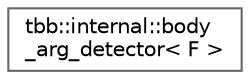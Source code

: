 digraph "类继承关系图"
{
 // LATEX_PDF_SIZE
  bgcolor="transparent";
  edge [fontname=Helvetica,fontsize=10,labelfontname=Helvetica,labelfontsize=10];
  node [fontname=Helvetica,fontsize=10,shape=box,height=0.2,width=0.4];
  rankdir="LR";
  Node0 [id="Node000000",label="tbb::internal::body\l_arg_detector\< F \>",height=0.2,width=0.4,color="grey40", fillcolor="white", style="filled",URL="$structtbb_1_1internal_1_1body__arg__detector.html",tooltip=" "];
}
